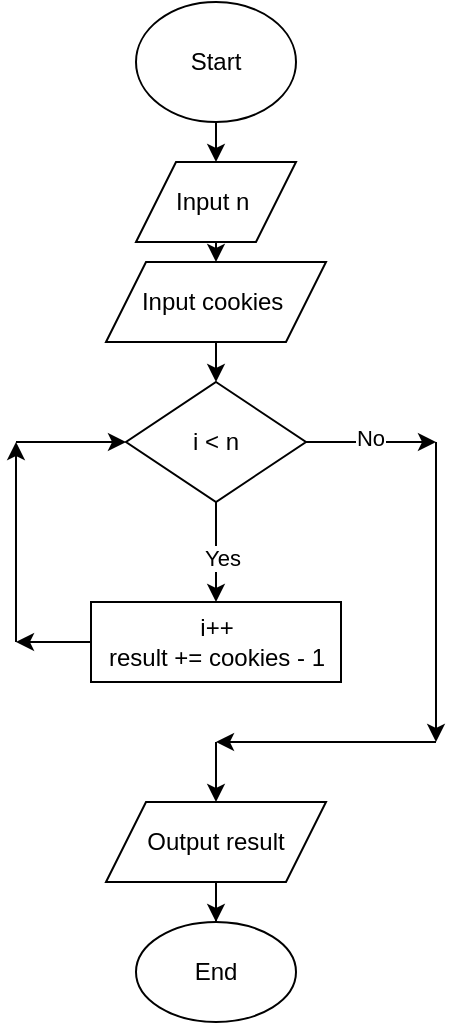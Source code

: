 <mxfile version="24.7.17">
  <diagram id="WZ9q_Fh2XfYumSiSfTO-" name="Сторінка-1">
    <mxGraphModel dx="1034" dy="454" grid="1" gridSize="10" guides="1" tooltips="1" connect="1" arrows="1" fold="1" page="1" pageScale="1" pageWidth="827" pageHeight="1169" math="0" shadow="0">
      <root>
        <mxCell id="0" />
        <mxCell id="1" parent="0" />
        <mxCell id="Ou5qHwBKlm3o6bMws5_u-1" value="Start" style="ellipse;whiteSpace=wrap;html=1;" vertex="1" parent="1">
          <mxGeometry x="200" y="10" width="80" height="60" as="geometry" />
        </mxCell>
        <mxCell id="Ou5qHwBKlm3o6bMws5_u-2" value="End" style="ellipse;whiteSpace=wrap;html=1;" vertex="1" parent="1">
          <mxGeometry x="200" y="470" width="80" height="50" as="geometry" />
        </mxCell>
        <mxCell id="Ou5qHwBKlm3o6bMws5_u-3" value="Input n&amp;nbsp;" style="shape=parallelogram;perimeter=parallelogramPerimeter;whiteSpace=wrap;html=1;fixedSize=1;" vertex="1" parent="1">
          <mxGeometry x="200" y="90" width="80" height="40" as="geometry" />
        </mxCell>
        <mxCell id="Ou5qHwBKlm3o6bMws5_u-4" value="i &amp;lt; n" style="rhombus;whiteSpace=wrap;html=1;" vertex="1" parent="1">
          <mxGeometry x="195" y="200" width="90" height="60" as="geometry" />
        </mxCell>
        <mxCell id="Ou5qHwBKlm3o6bMws5_u-5" value="Input cookies&amp;nbsp;" style="shape=parallelogram;perimeter=parallelogramPerimeter;whiteSpace=wrap;html=1;fixedSize=1;" vertex="1" parent="1">
          <mxGeometry x="185" y="140" width="110" height="40" as="geometry" />
        </mxCell>
        <mxCell id="Ou5qHwBKlm3o6bMws5_u-6" value="" style="endArrow=classic;html=1;rounded=0;exitX=0.5;exitY=1;exitDx=0;exitDy=0;" edge="1" parent="1" source="Ou5qHwBKlm3o6bMws5_u-4">
          <mxGeometry relative="1" as="geometry">
            <mxPoint x="450" y="230" as="sourcePoint" />
            <mxPoint x="240" y="310" as="targetPoint" />
          </mxGeometry>
        </mxCell>
        <mxCell id="Ou5qHwBKlm3o6bMws5_u-7" value="&lt;div&gt;Yes&lt;/div&gt;" style="edgeLabel;html=1;align=center;verticalAlign=middle;resizable=0;points=[];" vertex="1" connectable="0" parent="Ou5qHwBKlm3o6bMws5_u-6">
          <mxGeometry x="0.102" y="3" relative="1" as="geometry">
            <mxPoint as="offset" />
          </mxGeometry>
        </mxCell>
        <mxCell id="Ou5qHwBKlm3o6bMws5_u-8" value="i++&lt;div&gt;result += cookies - 1&lt;/div&gt;" style="rounded=0;whiteSpace=wrap;html=1;" vertex="1" parent="1">
          <mxGeometry x="177.5" y="310" width="125" height="40" as="geometry" />
        </mxCell>
        <mxCell id="Ou5qHwBKlm3o6bMws5_u-9" value="" style="endArrow=classic;html=1;rounded=0;exitX=1;exitY=0.5;exitDx=0;exitDy=0;" edge="1" parent="1" source="Ou5qHwBKlm3o6bMws5_u-4">
          <mxGeometry relative="1" as="geometry">
            <mxPoint x="450" y="230" as="sourcePoint" />
            <mxPoint x="350" y="230" as="targetPoint" />
          </mxGeometry>
        </mxCell>
        <mxCell id="Ou5qHwBKlm3o6bMws5_u-10" value="No" style="edgeLabel;html=1;align=center;verticalAlign=middle;resizable=0;points=[];" vertex="1" connectable="0" parent="Ou5qHwBKlm3o6bMws5_u-9">
          <mxGeometry x="-0.028" y="2" relative="1" as="geometry">
            <mxPoint as="offset" />
          </mxGeometry>
        </mxCell>
        <mxCell id="Ou5qHwBKlm3o6bMws5_u-11" value="" style="endArrow=classic;html=1;rounded=0;exitX=0;exitY=0.5;exitDx=0;exitDy=0;" edge="1" parent="1" source="Ou5qHwBKlm3o6bMws5_u-8">
          <mxGeometry width="50" height="50" relative="1" as="geometry">
            <mxPoint x="470" y="250" as="sourcePoint" />
            <mxPoint x="140" y="330" as="targetPoint" />
          </mxGeometry>
        </mxCell>
        <mxCell id="Ou5qHwBKlm3o6bMws5_u-12" value="" style="endArrow=classic;html=1;rounded=0;" edge="1" parent="1">
          <mxGeometry width="50" height="50" relative="1" as="geometry">
            <mxPoint x="140" y="330" as="sourcePoint" />
            <mxPoint x="140" y="230" as="targetPoint" />
          </mxGeometry>
        </mxCell>
        <mxCell id="Ou5qHwBKlm3o6bMws5_u-13" value="" style="endArrow=classic;html=1;rounded=0;entryX=0;entryY=0.5;entryDx=0;entryDy=0;" edge="1" parent="1" target="Ou5qHwBKlm3o6bMws5_u-4">
          <mxGeometry width="50" height="50" relative="1" as="geometry">
            <mxPoint x="140" y="230" as="sourcePoint" />
            <mxPoint x="520" y="200" as="targetPoint" />
          </mxGeometry>
        </mxCell>
        <mxCell id="Ou5qHwBKlm3o6bMws5_u-14" value="" style="endArrow=classic;html=1;rounded=0;" edge="1" parent="1">
          <mxGeometry width="50" height="50" relative="1" as="geometry">
            <mxPoint x="350" y="230" as="sourcePoint" />
            <mxPoint x="350" y="380" as="targetPoint" />
          </mxGeometry>
        </mxCell>
        <mxCell id="Ou5qHwBKlm3o6bMws5_u-15" value="" style="endArrow=classic;html=1;rounded=0;" edge="1" parent="1">
          <mxGeometry width="50" height="50" relative="1" as="geometry">
            <mxPoint x="350" y="380" as="sourcePoint" />
            <mxPoint x="240" y="380" as="targetPoint" />
          </mxGeometry>
        </mxCell>
        <mxCell id="Ou5qHwBKlm3o6bMws5_u-16" value="" style="endArrow=classic;html=1;rounded=0;" edge="1" parent="1">
          <mxGeometry width="50" height="50" relative="1" as="geometry">
            <mxPoint x="240" y="380" as="sourcePoint" />
            <mxPoint x="240" y="410" as="targetPoint" />
          </mxGeometry>
        </mxCell>
        <mxCell id="Ou5qHwBKlm3o6bMws5_u-17" value="" style="edgeStyle=orthogonalEdgeStyle;rounded=0;orthogonalLoop=1;jettySize=auto;html=1;" edge="1" parent="1" source="Ou5qHwBKlm3o6bMws5_u-18" target="Ou5qHwBKlm3o6bMws5_u-2">
          <mxGeometry relative="1" as="geometry" />
        </mxCell>
        <mxCell id="Ou5qHwBKlm3o6bMws5_u-18" value="Output result" style="shape=parallelogram;perimeter=parallelogramPerimeter;whiteSpace=wrap;html=1;fixedSize=1;" vertex="1" parent="1">
          <mxGeometry x="185" y="410" width="110" height="40" as="geometry" />
        </mxCell>
        <mxCell id="Ou5qHwBKlm3o6bMws5_u-19" value="" style="endArrow=classic;html=1;rounded=0;exitX=0.5;exitY=1;exitDx=0;exitDy=0;" edge="1" parent="1" source="Ou5qHwBKlm3o6bMws5_u-1" target="Ou5qHwBKlm3o6bMws5_u-3">
          <mxGeometry width="50" height="50" relative="1" as="geometry">
            <mxPoint x="470" y="170" as="sourcePoint" />
            <mxPoint x="520" y="120" as="targetPoint" />
          </mxGeometry>
        </mxCell>
        <mxCell id="Ou5qHwBKlm3o6bMws5_u-20" value="" style="endArrow=classic;html=1;rounded=0;exitX=0.5;exitY=1;exitDx=0;exitDy=0;entryX=0.5;entryY=0;entryDx=0;entryDy=0;" edge="1" parent="1" source="Ou5qHwBKlm3o6bMws5_u-5" target="Ou5qHwBKlm3o6bMws5_u-4">
          <mxGeometry width="50" height="50" relative="1" as="geometry">
            <mxPoint x="470" y="170" as="sourcePoint" />
            <mxPoint x="520" y="120" as="targetPoint" />
          </mxGeometry>
        </mxCell>
        <mxCell id="Ou5qHwBKlm3o6bMws5_u-21" value="" style="endArrow=classic;html=1;rounded=0;exitX=0.5;exitY=1;exitDx=0;exitDy=0;entryX=0.5;entryY=0;entryDx=0;entryDy=0;" edge="1" parent="1" source="Ou5qHwBKlm3o6bMws5_u-3" target="Ou5qHwBKlm3o6bMws5_u-5">
          <mxGeometry width="50" height="50" relative="1" as="geometry">
            <mxPoint x="470" y="170" as="sourcePoint" />
            <mxPoint x="520" y="120" as="targetPoint" />
          </mxGeometry>
        </mxCell>
      </root>
    </mxGraphModel>
  </diagram>
</mxfile>
